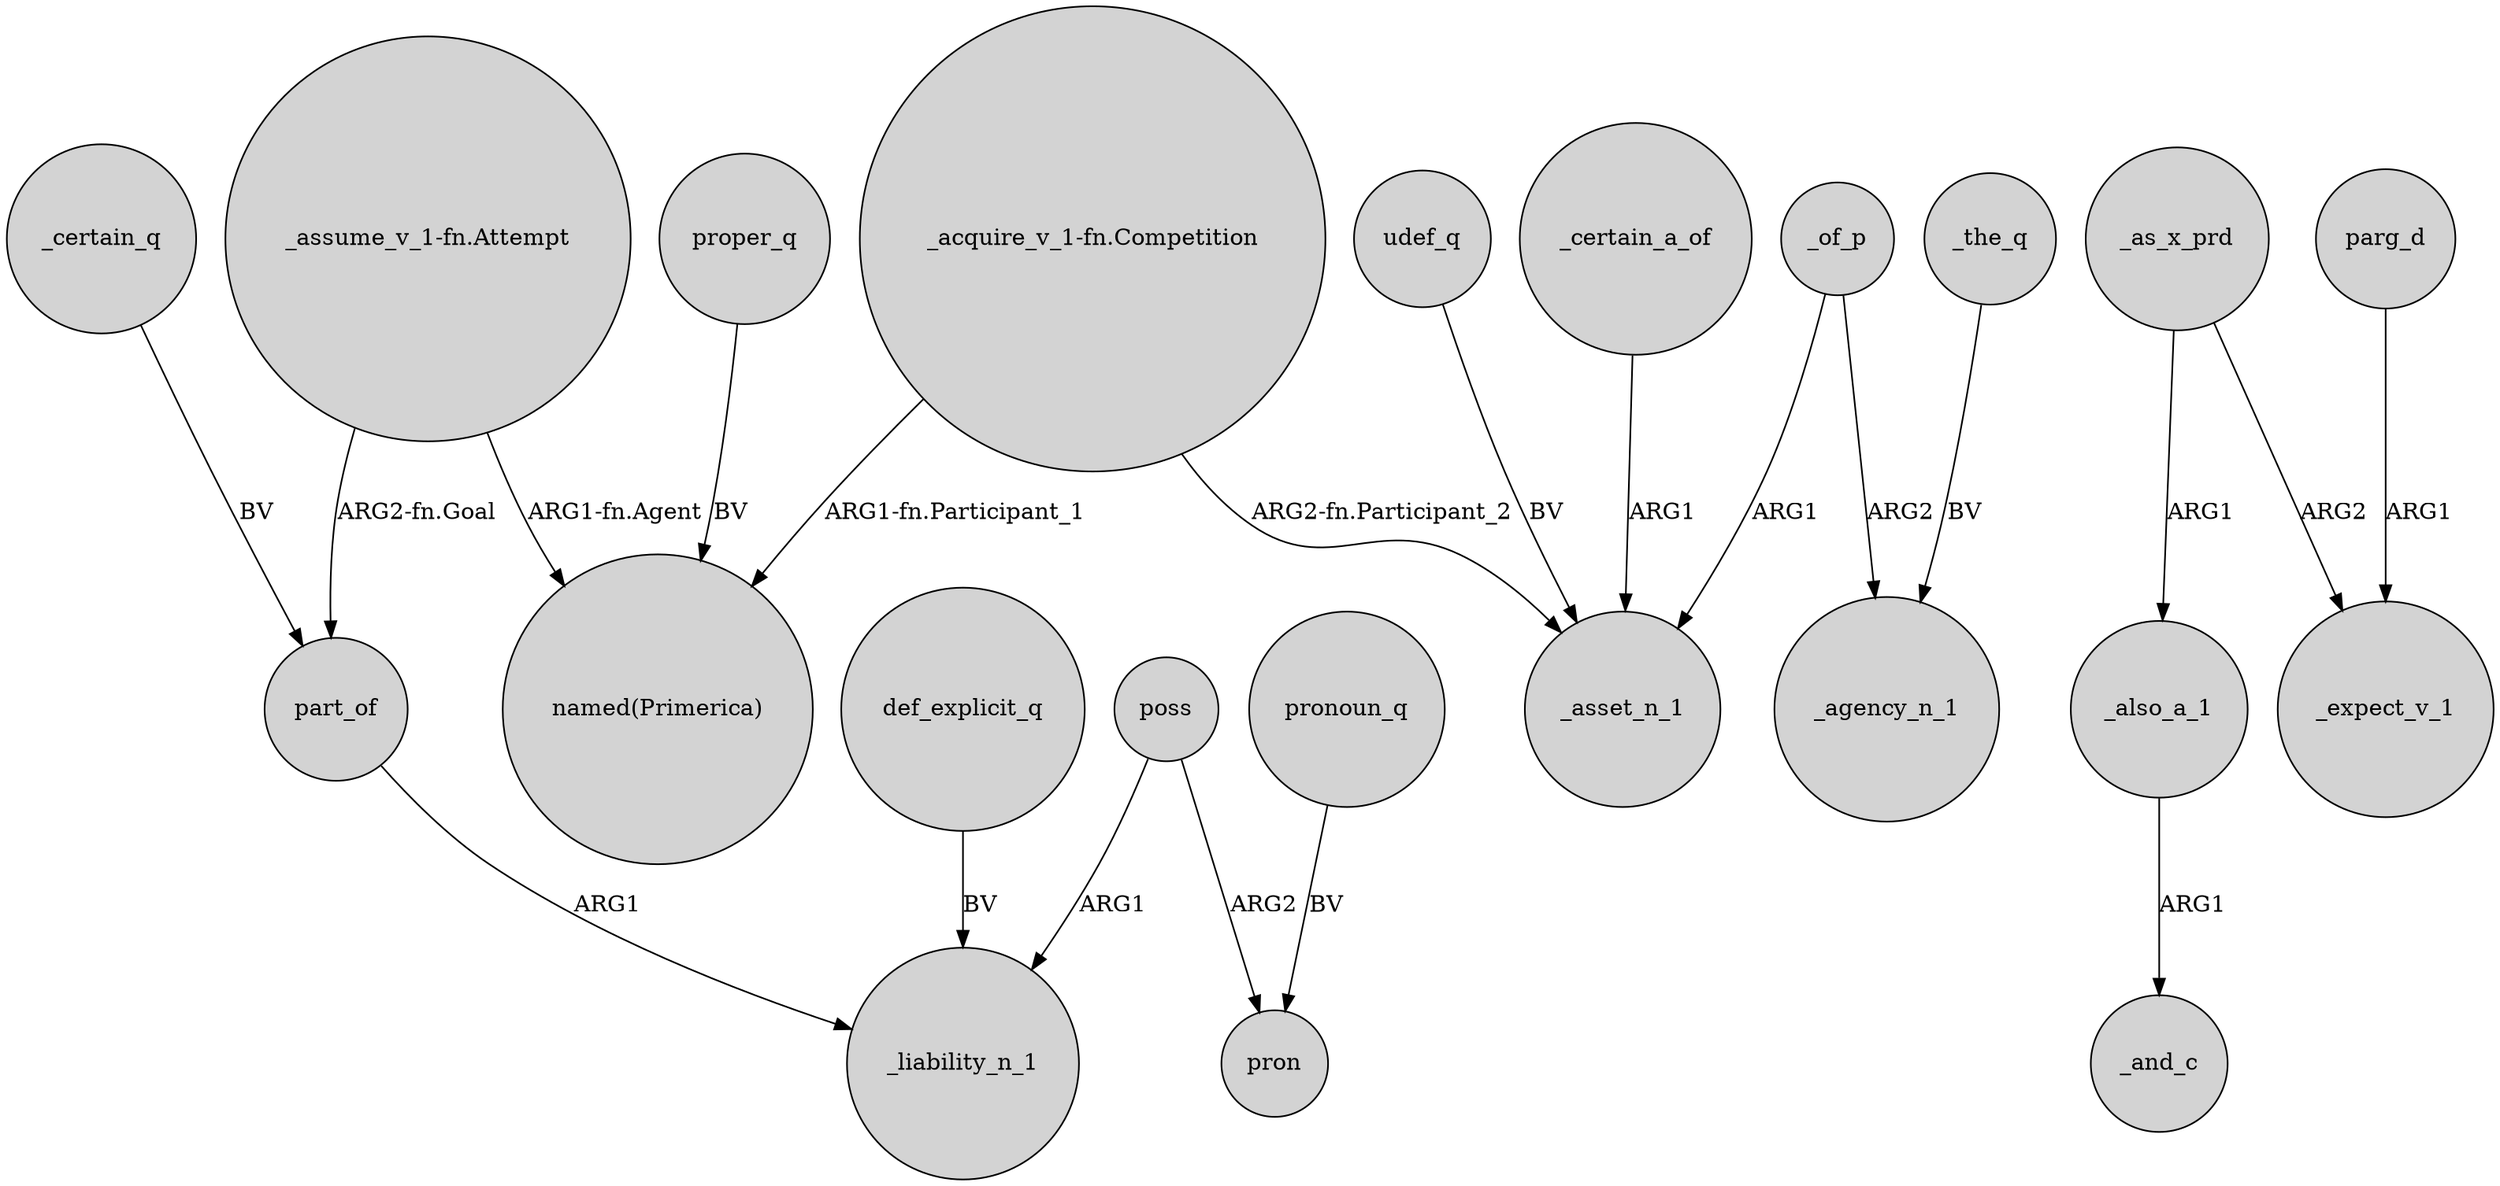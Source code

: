 digraph {
	node [shape=circle style=filled]
	proper_q -> "named(Primerica)" [label=BV]
	_certain_q -> part_of [label=BV]
	_of_p -> _agency_n_1 [label=ARG2]
	"_assume_v_1-fn.Attempt" -> part_of [label="ARG2-fn.Goal"]
	_of_p -> _asset_n_1 [label=ARG1]
	"_assume_v_1-fn.Attempt" -> "named(Primerica)" [label="ARG1-fn.Agent"]
	_the_q -> _agency_n_1 [label=BV]
	_as_x_prd -> _also_a_1 [label=ARG1]
	udef_q -> _asset_n_1 [label=BV]
	pronoun_q -> pron [label=BV]
	poss -> pron [label=ARG2]
	"_acquire_v_1-fn.Competition" -> "named(Primerica)" [label="ARG1-fn.Participant_1"]
	def_explicit_q -> _liability_n_1 [label=BV]
	parg_d -> _expect_v_1 [label=ARG1]
	_certain_a_of -> _asset_n_1 [label=ARG1]
	poss -> _liability_n_1 [label=ARG1]
	_as_x_prd -> _expect_v_1 [label=ARG2]
	"_acquire_v_1-fn.Competition" -> _asset_n_1 [label="ARG2-fn.Participant_2"]
	part_of -> _liability_n_1 [label=ARG1]
	_also_a_1 -> _and_c [label=ARG1]
}
